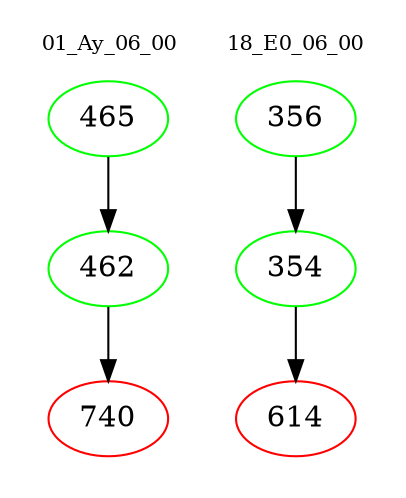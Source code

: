 digraph{
subgraph cluster_0 {
color = white
label = "01_Ay_06_00";
fontsize=10;
T0_465 [label="465", color="green"]
T0_465 -> T0_462 [color="black"]
T0_462 [label="462", color="green"]
T0_462 -> T0_740 [color="black"]
T0_740 [label="740", color="red"]
}
subgraph cluster_1 {
color = white
label = "18_E0_06_00";
fontsize=10;
T1_356 [label="356", color="green"]
T1_356 -> T1_354 [color="black"]
T1_354 [label="354", color="green"]
T1_354 -> T1_614 [color="black"]
T1_614 [label="614", color="red"]
}
}
